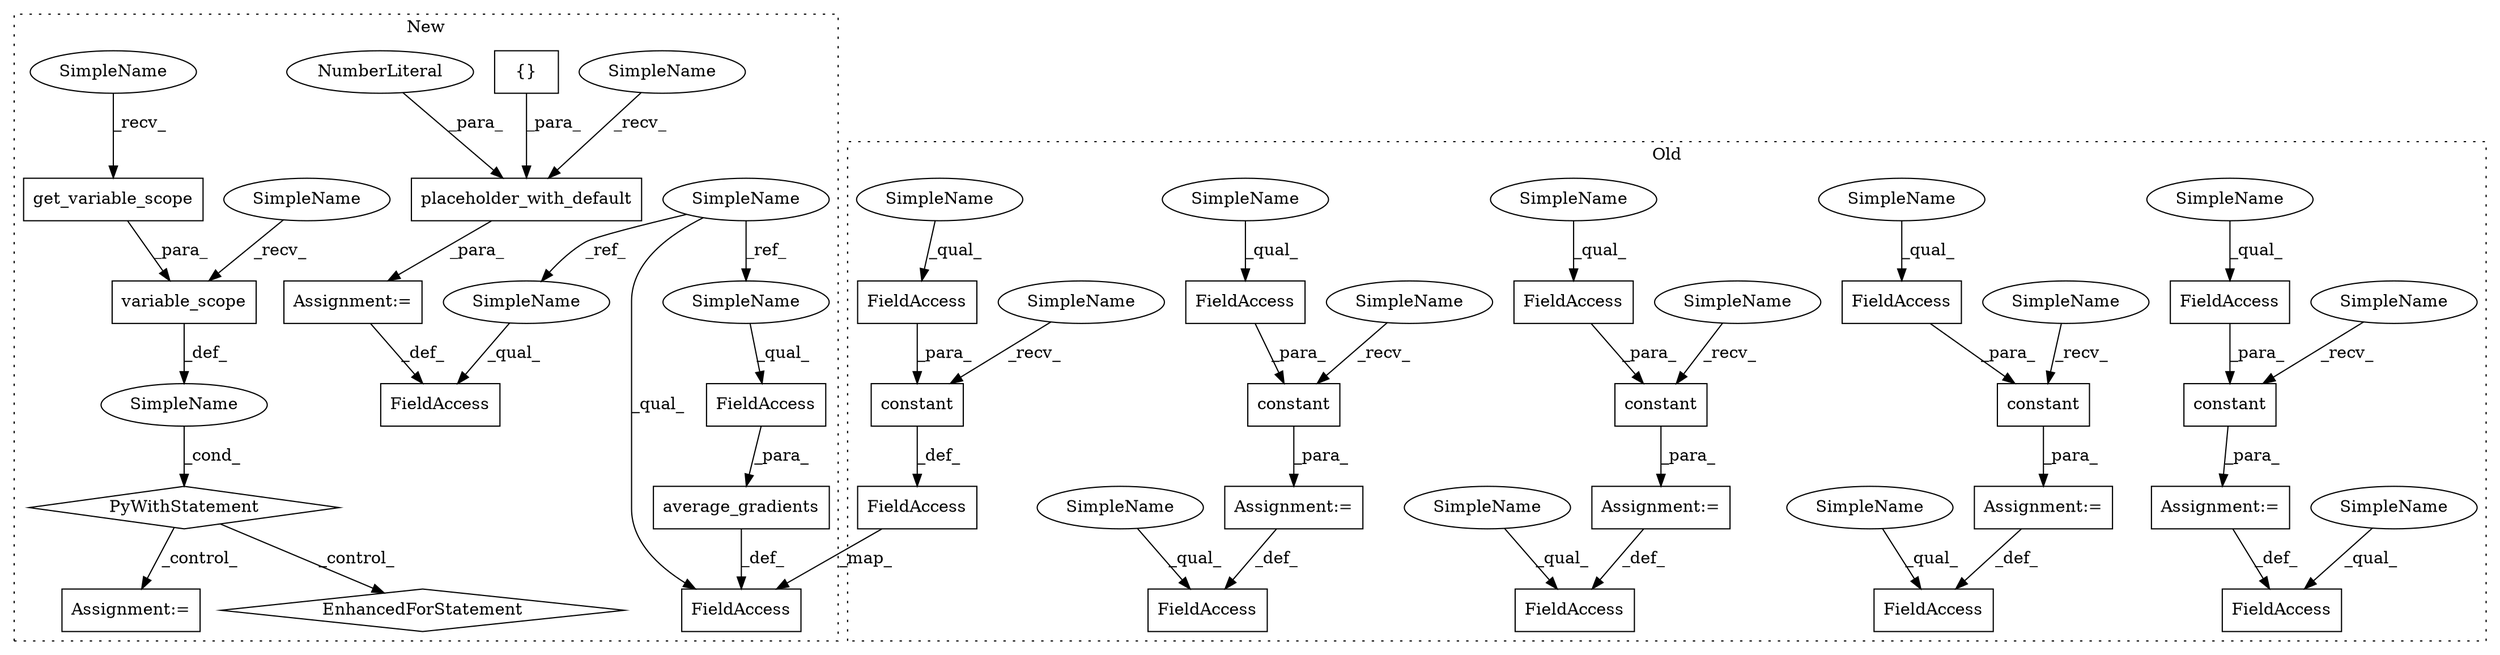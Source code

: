 digraph G {
subgraph cluster0 {
1 [label="constant" a="32" s="17498,17540" l="9,1" shape="box"];
3 [label="Assignment:=" a="7" s="17486" l="1" shape="box"];
4 [label="FieldAccess" a="22" s="17507" l="33" shape="box"];
12 [label="FieldAccess" a="22" s="17706" l="38" shape="box"];
13 [label="constant" a="32" s="17697,17744" l="9,1" shape="box"];
14 [label="FieldAccess" a="22" s="17604" l="34" shape="box"];
15 [label="constant" a="32" s="17595,17638" l="9,1" shape="box"];
16 [label="FieldAccess" a="22" s="17451" l="35" shape="box"];
17 [label="FieldAccess" a="22" s="17645" l="40" shape="box"];
18 [label="FieldAccess" a="22" s="17547" l="36" shape="box"];
19 [label="FieldAccess" a="22" s="17751" l="31" shape="box"];
20 [label="constant" a="32" s="17794,17832" l="9,1" shape="box"];
21 [label="FieldAccess" a="22" s="17803" l="29" shape="box"];
22 [label="FieldAccess" a="22" s="17896" l="34" shape="box"];
23 [label="constant" a="32" s="17887,17930" l="9,1" shape="box"];
28 [label="Assignment:=" a="7" s="17782" l="1" shape="box"];
29 [label="Assignment:=" a="7" s="17685" l="1" shape="box"];
30 [label="Assignment:=" a="7" s="17583" l="1" shape="box"];
33 [label="FieldAccess" a="22" s="17839" l="36" shape="box"];
35 [label="SimpleName" a="42" s="17487" l="10" shape="ellipse"];
36 [label="SimpleName" a="42" s="17584" l="10" shape="ellipse"];
37 [label="SimpleName" a="42" s="17783" l="10" shape="ellipse"];
38 [label="SimpleName" a="42" s="17686" l="10" shape="ellipse"];
39 [label="SimpleName" a="42" s="17876" l="10" shape="ellipse"];
45 [label="SimpleName" a="42" s="17547" l="4" shape="ellipse"];
46 [label="SimpleName" a="42" s="17604" l="4" shape="ellipse"];
47 [label="SimpleName" a="42" s="17803" l="4" shape="ellipse"];
48 [label="SimpleName" a="42" s="17645" l="4" shape="ellipse"];
49 [label="SimpleName" a="42" s="17706" l="4" shape="ellipse"];
50 [label="SimpleName" a="42" s="17751" l="4" shape="ellipse"];
51 [label="SimpleName" a="42" s="17507" l="4" shape="ellipse"];
52 [label="SimpleName" a="42" s="17451" l="4" shape="ellipse"];
53 [label="SimpleName" a="42" s="17896" l="4" shape="ellipse"];
label = "Old";
style="dotted";
}
subgraph cluster1 {
2 [label="PyWithStatement" a="104" s="22500,22568" l="10,2" shape="diamond"];
5 [label="get_variable_scope" a="32" s="22547" l="20" shape="box"];
6 [label="placeholder_with_default" a="32" s="22453,22493" l="25,1" shape="box"];
7 [label="{}" a="4" s="22491" l="2" shape="box"];
8 [label="NumberLiteral" a="34" s="22478" l="3" shape="ellipse"];
9 [label="variable_scope" a="32" s="22521,22567" l="15,1" shape="box"];
10 [label="FieldAccess" a="22" s="22417" l="24" shape="box"];
11 [label="SimpleName" a="42" s="21737" l="4" shape="ellipse"];
24 [label="FieldAccess" a="22" s="23806" l="19" shape="box"];
25 [label="SimpleName" a="42" s="" l="" shape="ellipse"];
26 [label="Assignment:=" a="7" s="22582" l="5" shape="box"];
27 [label="Assignment:=" a="7" s="22441" l="1" shape="box"];
31 [label="average_gradients" a="32" s="23788,23825" l="18,1" shape="box"];
32 [label="FieldAccess" a="22" s="23773" l="14" shape="box"];
34 [label="EnhancedForStatement" a="70" s="22595,22702" l="71,2" shape="diamond"];
40 [label="SimpleName" a="42" s="22417" l="4" shape="ellipse"];
41 [label="SimpleName" a="42" s="23806" l="4" shape="ellipse"];
42 [label="SimpleName" a="42" s="22442" l="10" shape="ellipse"];
43 [label="SimpleName" a="42" s="22510" l="10" shape="ellipse"];
44 [label="SimpleName" a="42" s="22536" l="10" shape="ellipse"];
label = "New";
style="dotted";
}
1 -> 3 [label="_para_"];
2 -> 26 [label="_control_"];
2 -> 34 [label="_control_"];
3 -> 16 [label="_def_"];
4 -> 1 [label="_para_"];
5 -> 9 [label="_para_"];
6 -> 27 [label="_para_"];
7 -> 6 [label="_para_"];
8 -> 6 [label="_para_"];
9 -> 25 [label="_def_"];
11 -> 40 [label="_ref_"];
11 -> 32 [label="_qual_"];
11 -> 41 [label="_ref_"];
12 -> 13 [label="_para_"];
13 -> 29 [label="_para_"];
14 -> 15 [label="_para_"];
15 -> 30 [label="_para_"];
20 -> 28 [label="_para_"];
21 -> 20 [label="_para_"];
22 -> 23 [label="_para_"];
23 -> 33 [label="_def_"];
24 -> 31 [label="_para_"];
25 -> 2 [label="_cond_"];
27 -> 10 [label="_def_"];
28 -> 19 [label="_def_"];
29 -> 17 [label="_def_"];
30 -> 18 [label="_def_"];
31 -> 32 [label="_def_"];
33 -> 32 [label="_map_"];
35 -> 1 [label="_recv_"];
36 -> 15 [label="_recv_"];
37 -> 20 [label="_recv_"];
38 -> 13 [label="_recv_"];
39 -> 23 [label="_recv_"];
40 -> 10 [label="_qual_"];
41 -> 24 [label="_qual_"];
42 -> 6 [label="_recv_"];
43 -> 9 [label="_recv_"];
44 -> 5 [label="_recv_"];
45 -> 18 [label="_qual_"];
46 -> 14 [label="_qual_"];
47 -> 21 [label="_qual_"];
48 -> 17 [label="_qual_"];
49 -> 12 [label="_qual_"];
50 -> 19 [label="_qual_"];
51 -> 4 [label="_qual_"];
52 -> 16 [label="_qual_"];
53 -> 22 [label="_qual_"];
}